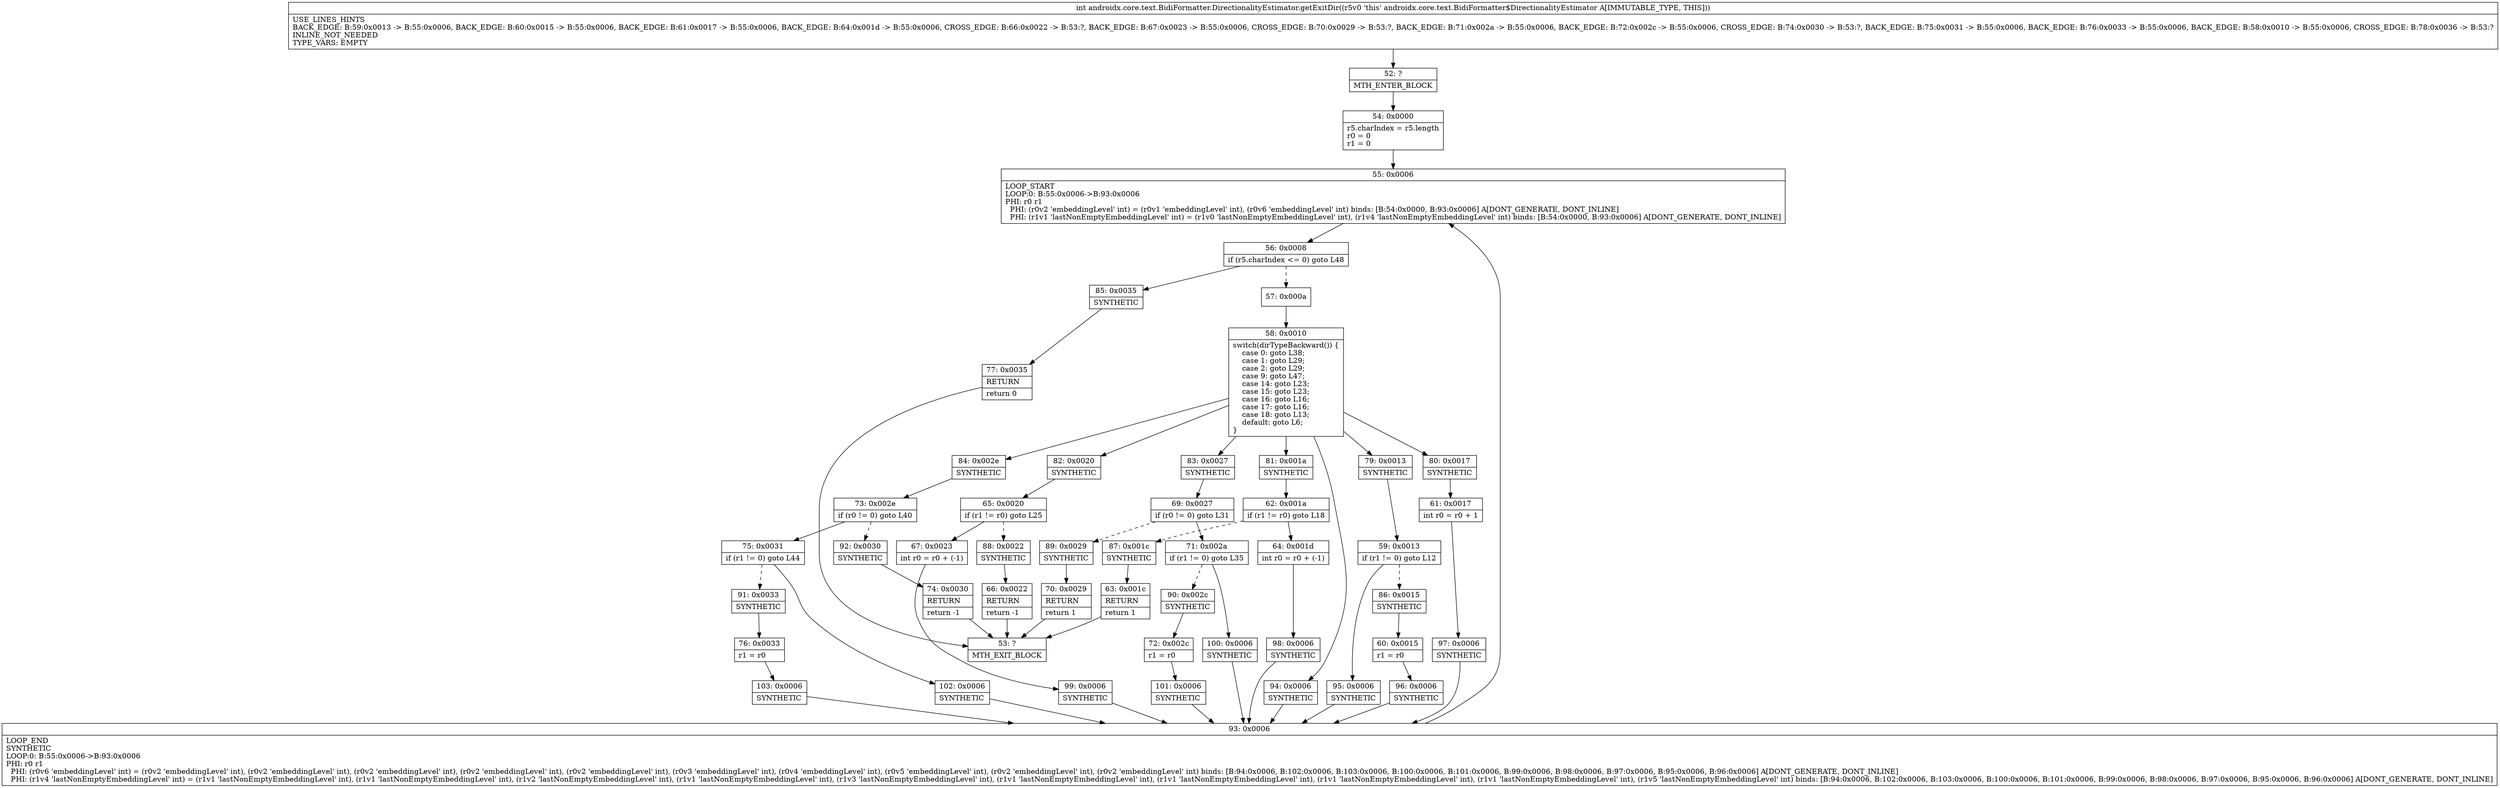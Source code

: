 digraph "CFG forandroidx.core.text.BidiFormatter.DirectionalityEstimator.getExitDir()I" {
Node_52 [shape=record,label="{52\:\ ?|MTH_ENTER_BLOCK\l}"];
Node_54 [shape=record,label="{54\:\ 0x0000|r5.charIndex = r5.length\lr0 = 0\lr1 = 0\l}"];
Node_55 [shape=record,label="{55\:\ 0x0006|LOOP_START\lLOOP:0: B:55:0x0006\-\>B:93:0x0006\lPHI: r0 r1 \l  PHI: (r0v2 'embeddingLevel' int) = (r0v1 'embeddingLevel' int), (r0v6 'embeddingLevel' int) binds: [B:54:0x0000, B:93:0x0006] A[DONT_GENERATE, DONT_INLINE]\l  PHI: (r1v1 'lastNonEmptyEmbeddingLevel' int) = (r1v0 'lastNonEmptyEmbeddingLevel' int), (r1v4 'lastNonEmptyEmbeddingLevel' int) binds: [B:54:0x0000, B:93:0x0006] A[DONT_GENERATE, DONT_INLINE]\l}"];
Node_56 [shape=record,label="{56\:\ 0x0008|if (r5.charIndex \<= 0) goto L48\l}"];
Node_57 [shape=record,label="{57\:\ 0x000a}"];
Node_58 [shape=record,label="{58\:\ 0x0010|switch(dirTypeBackward()) \{\l    case 0: goto L38;\l    case 1: goto L29;\l    case 2: goto L29;\l    case 9: goto L47;\l    case 14: goto L23;\l    case 15: goto L23;\l    case 16: goto L16;\l    case 17: goto L16;\l    case 18: goto L13;\l    default: goto L6;\l\}\l}"];
Node_79 [shape=record,label="{79\:\ 0x0013|SYNTHETIC\l}"];
Node_59 [shape=record,label="{59\:\ 0x0013|if (r1 != 0) goto L12\l}"];
Node_86 [shape=record,label="{86\:\ 0x0015|SYNTHETIC\l}"];
Node_60 [shape=record,label="{60\:\ 0x0015|r1 = r0\l}"];
Node_96 [shape=record,label="{96\:\ 0x0006|SYNTHETIC\l}"];
Node_93 [shape=record,label="{93\:\ 0x0006|LOOP_END\lSYNTHETIC\lLOOP:0: B:55:0x0006\-\>B:93:0x0006\lPHI: r0 r1 \l  PHI: (r0v6 'embeddingLevel' int) = (r0v2 'embeddingLevel' int), (r0v2 'embeddingLevel' int), (r0v2 'embeddingLevel' int), (r0v2 'embeddingLevel' int), (r0v2 'embeddingLevel' int), (r0v3 'embeddingLevel' int), (r0v4 'embeddingLevel' int), (r0v5 'embeddingLevel' int), (r0v2 'embeddingLevel' int), (r0v2 'embeddingLevel' int) binds: [B:94:0x0006, B:102:0x0006, B:103:0x0006, B:100:0x0006, B:101:0x0006, B:99:0x0006, B:98:0x0006, B:97:0x0006, B:95:0x0006, B:96:0x0006] A[DONT_GENERATE, DONT_INLINE]\l  PHI: (r1v4 'lastNonEmptyEmbeddingLevel' int) = (r1v1 'lastNonEmptyEmbeddingLevel' int), (r1v1 'lastNonEmptyEmbeddingLevel' int), (r1v2 'lastNonEmptyEmbeddingLevel' int), (r1v1 'lastNonEmptyEmbeddingLevel' int), (r1v3 'lastNonEmptyEmbeddingLevel' int), (r1v1 'lastNonEmptyEmbeddingLevel' int), (r1v1 'lastNonEmptyEmbeddingLevel' int), (r1v1 'lastNonEmptyEmbeddingLevel' int), (r1v1 'lastNonEmptyEmbeddingLevel' int), (r1v5 'lastNonEmptyEmbeddingLevel' int) binds: [B:94:0x0006, B:102:0x0006, B:103:0x0006, B:100:0x0006, B:101:0x0006, B:99:0x0006, B:98:0x0006, B:97:0x0006, B:95:0x0006, B:96:0x0006] A[DONT_GENERATE, DONT_INLINE]\l}"];
Node_95 [shape=record,label="{95\:\ 0x0006|SYNTHETIC\l}"];
Node_80 [shape=record,label="{80\:\ 0x0017|SYNTHETIC\l}"];
Node_61 [shape=record,label="{61\:\ 0x0017|int r0 = r0 + 1\l}"];
Node_97 [shape=record,label="{97\:\ 0x0006|SYNTHETIC\l}"];
Node_81 [shape=record,label="{81\:\ 0x001a|SYNTHETIC\l}"];
Node_62 [shape=record,label="{62\:\ 0x001a|if (r1 != r0) goto L18\l}"];
Node_64 [shape=record,label="{64\:\ 0x001d|int r0 = r0 + (\-1)\l}"];
Node_98 [shape=record,label="{98\:\ 0x0006|SYNTHETIC\l}"];
Node_87 [shape=record,label="{87\:\ 0x001c|SYNTHETIC\l}"];
Node_63 [shape=record,label="{63\:\ 0x001c|RETURN\l|return 1\l}"];
Node_53 [shape=record,label="{53\:\ ?|MTH_EXIT_BLOCK\l}"];
Node_82 [shape=record,label="{82\:\ 0x0020|SYNTHETIC\l}"];
Node_65 [shape=record,label="{65\:\ 0x0020|if (r1 != r0) goto L25\l}"];
Node_67 [shape=record,label="{67\:\ 0x0023|int r0 = r0 + (\-1)\l}"];
Node_99 [shape=record,label="{99\:\ 0x0006|SYNTHETIC\l}"];
Node_88 [shape=record,label="{88\:\ 0x0022|SYNTHETIC\l}"];
Node_66 [shape=record,label="{66\:\ 0x0022|RETURN\l|return \-1\l}"];
Node_83 [shape=record,label="{83\:\ 0x0027|SYNTHETIC\l}"];
Node_69 [shape=record,label="{69\:\ 0x0027|if (r0 != 0) goto L31\l}"];
Node_71 [shape=record,label="{71\:\ 0x002a|if (r1 != 0) goto L35\l}"];
Node_90 [shape=record,label="{90\:\ 0x002c|SYNTHETIC\l}"];
Node_72 [shape=record,label="{72\:\ 0x002c|r1 = r0\l}"];
Node_101 [shape=record,label="{101\:\ 0x0006|SYNTHETIC\l}"];
Node_100 [shape=record,label="{100\:\ 0x0006|SYNTHETIC\l}"];
Node_89 [shape=record,label="{89\:\ 0x0029|SYNTHETIC\l}"];
Node_70 [shape=record,label="{70\:\ 0x0029|RETURN\l|return 1\l}"];
Node_84 [shape=record,label="{84\:\ 0x002e|SYNTHETIC\l}"];
Node_73 [shape=record,label="{73\:\ 0x002e|if (r0 != 0) goto L40\l}"];
Node_75 [shape=record,label="{75\:\ 0x0031|if (r1 != 0) goto L44\l}"];
Node_91 [shape=record,label="{91\:\ 0x0033|SYNTHETIC\l}"];
Node_76 [shape=record,label="{76\:\ 0x0033|r1 = r0\l}"];
Node_103 [shape=record,label="{103\:\ 0x0006|SYNTHETIC\l}"];
Node_102 [shape=record,label="{102\:\ 0x0006|SYNTHETIC\l}"];
Node_92 [shape=record,label="{92\:\ 0x0030|SYNTHETIC\l}"];
Node_74 [shape=record,label="{74\:\ 0x0030|RETURN\l|return \-1\l}"];
Node_94 [shape=record,label="{94\:\ 0x0006|SYNTHETIC\l}"];
Node_85 [shape=record,label="{85\:\ 0x0035|SYNTHETIC\l}"];
Node_77 [shape=record,label="{77\:\ 0x0035|RETURN\l|return 0\l}"];
MethodNode[shape=record,label="{int androidx.core.text.BidiFormatter.DirectionalityEstimator.getExitDir((r5v0 'this' androidx.core.text.BidiFormatter$DirectionalityEstimator A[IMMUTABLE_TYPE, THIS]))  | USE_LINES_HINTS\lBACK_EDGE: B:59:0x0013 \-\> B:55:0x0006, BACK_EDGE: B:60:0x0015 \-\> B:55:0x0006, BACK_EDGE: B:61:0x0017 \-\> B:55:0x0006, BACK_EDGE: B:64:0x001d \-\> B:55:0x0006, CROSS_EDGE: B:66:0x0022 \-\> B:53:?, BACK_EDGE: B:67:0x0023 \-\> B:55:0x0006, CROSS_EDGE: B:70:0x0029 \-\> B:53:?, BACK_EDGE: B:71:0x002a \-\> B:55:0x0006, BACK_EDGE: B:72:0x002c \-\> B:55:0x0006, CROSS_EDGE: B:74:0x0030 \-\> B:53:?, BACK_EDGE: B:75:0x0031 \-\> B:55:0x0006, BACK_EDGE: B:76:0x0033 \-\> B:55:0x0006, BACK_EDGE: B:58:0x0010 \-\> B:55:0x0006, CROSS_EDGE: B:78:0x0036 \-\> B:53:?\lINLINE_NOT_NEEDED\lTYPE_VARS: EMPTY\l}"];
MethodNode -> Node_52;Node_52 -> Node_54;
Node_54 -> Node_55;
Node_55 -> Node_56;
Node_56 -> Node_57[style=dashed];
Node_56 -> Node_85;
Node_57 -> Node_58;
Node_58 -> Node_79;
Node_58 -> Node_80;
Node_58 -> Node_81;
Node_58 -> Node_82;
Node_58 -> Node_83;
Node_58 -> Node_84;
Node_58 -> Node_94;
Node_79 -> Node_59;
Node_59 -> Node_86[style=dashed];
Node_59 -> Node_95;
Node_86 -> Node_60;
Node_60 -> Node_96;
Node_96 -> Node_93;
Node_93 -> Node_55;
Node_95 -> Node_93;
Node_80 -> Node_61;
Node_61 -> Node_97;
Node_97 -> Node_93;
Node_81 -> Node_62;
Node_62 -> Node_64;
Node_62 -> Node_87[style=dashed];
Node_64 -> Node_98;
Node_98 -> Node_93;
Node_87 -> Node_63;
Node_63 -> Node_53;
Node_82 -> Node_65;
Node_65 -> Node_67;
Node_65 -> Node_88[style=dashed];
Node_67 -> Node_99;
Node_99 -> Node_93;
Node_88 -> Node_66;
Node_66 -> Node_53;
Node_83 -> Node_69;
Node_69 -> Node_71;
Node_69 -> Node_89[style=dashed];
Node_71 -> Node_90[style=dashed];
Node_71 -> Node_100;
Node_90 -> Node_72;
Node_72 -> Node_101;
Node_101 -> Node_93;
Node_100 -> Node_93;
Node_89 -> Node_70;
Node_70 -> Node_53;
Node_84 -> Node_73;
Node_73 -> Node_75;
Node_73 -> Node_92[style=dashed];
Node_75 -> Node_91[style=dashed];
Node_75 -> Node_102;
Node_91 -> Node_76;
Node_76 -> Node_103;
Node_103 -> Node_93;
Node_102 -> Node_93;
Node_92 -> Node_74;
Node_74 -> Node_53;
Node_94 -> Node_93;
Node_85 -> Node_77;
Node_77 -> Node_53;
}

